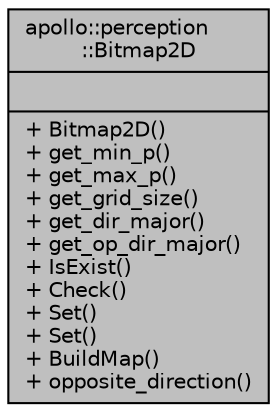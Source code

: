 digraph "apollo::perception::Bitmap2D"
{
  edge [fontname="Helvetica",fontsize="10",labelfontname="Helvetica",labelfontsize="10"];
  node [fontname="Helvetica",fontsize="10",shape=record];
  Node1 [label="{apollo::perception\l::Bitmap2D\n||+ Bitmap2D()\l+ get_min_p()\l+ get_max_p()\l+ get_grid_size()\l+ get_dir_major()\l+ get_op_dir_major()\l+ IsExist()\l+ Check()\l+ Set()\l+ Set()\l+ BuildMap()\l+ opposite_direction()\l}",height=0.2,width=0.4,color="black", fillcolor="grey75", style="filled" fontcolor="black"];
}
